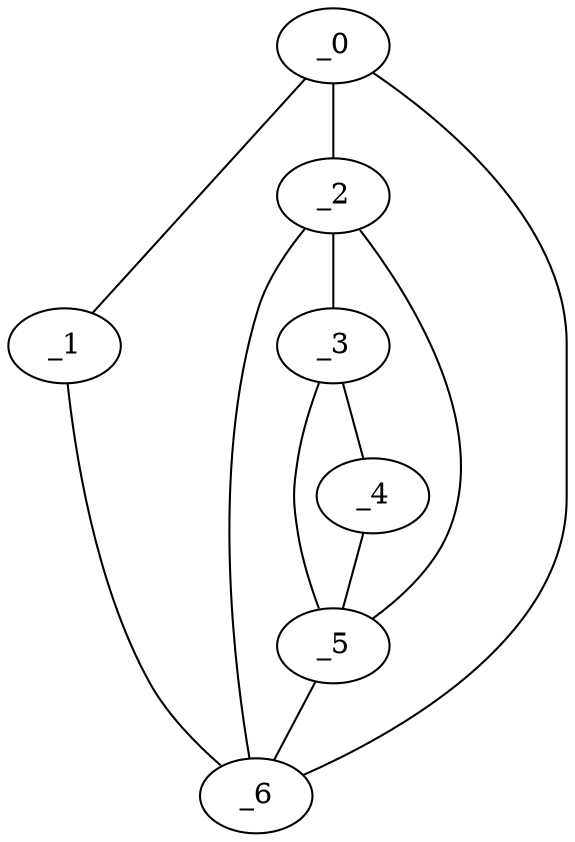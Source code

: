 graph "obj74__270.gxl" {
	_0	 [x=34,
		y=39];
	_1	 [x=38,
		y=61];
	_0 -- _1	 [valence=1];
	_2	 [x=39,
		y=22];
	_0 -- _2	 [valence=1];
	_6	 [x=93,
		y=33];
	_0 -- _6	 [valence=2];
	_1 -- _6	 [valence=1];
	_3	 [x=44,
		y=15];
	_2 -- _3	 [valence=1];
	_5	 [x=90,
		y=24];
	_2 -- _5	 [valence=2];
	_2 -- _6	 [valence=2];
	_4	 [x=85,
		y=15];
	_3 -- _4	 [valence=1];
	_3 -- _5	 [valence=2];
	_4 -- _5	 [valence=1];
	_5 -- _6	 [valence=1];
}
